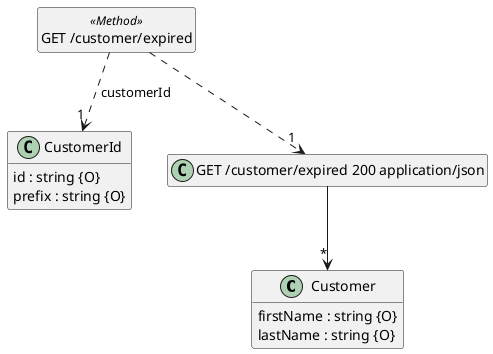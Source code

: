 @startuml
hide <<Method>> circle
hide empty methods
hide empty fields
set namespaceSeparator none

class "Customer" {
  firstName : string {O}
  lastName : string {O}
}

class "CustomerId" {
  id : string {O}
  prefix : string {O}
}

class "GET /customer/expired" <<Method>> {
}

class "GET /customer/expired 200 application/json" {
}

"GET /customer/expired" ..> "1" "CustomerId" : "customerId"

"GET /customer/expired 200 application/json" --> "*" "Customer"

"GET /customer/expired" ..> "1" "GET /customer/expired 200 application/json"

@enduml